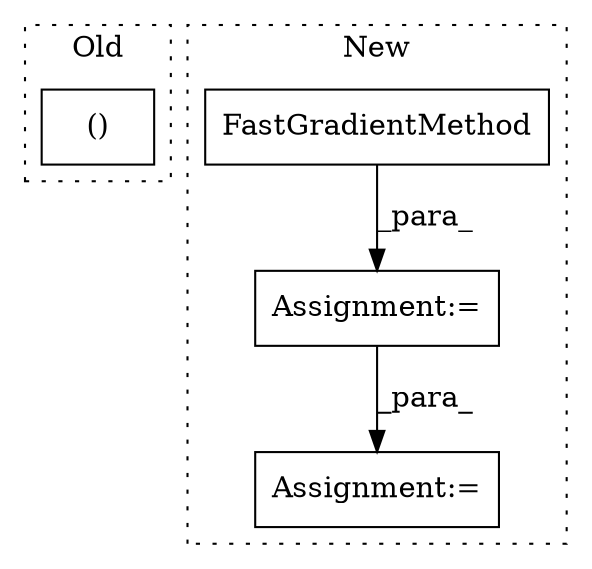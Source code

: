 digraph G {
subgraph cluster0 {
1 [label="()" a="106" s="6246" l="34" shape="box"];
label = "Old";
style="dotted";
}
subgraph cluster1 {
2 [label="FastGradientMethod" a="32" s="6198,6288" l="19,1" shape="box"];
3 [label="Assignment:=" a="7" s="6197" l="1" shape="box"];
4 [label="Assignment:=" a="7" s="6360" l="1" shape="box"];
label = "New";
style="dotted";
}
2 -> 3 [label="_para_"];
3 -> 4 [label="_para_"];
}